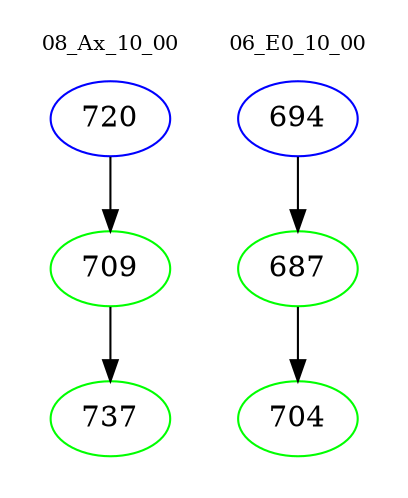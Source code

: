 digraph{
subgraph cluster_0 {
color = white
label = "08_Ax_10_00";
fontsize=10;
T0_720 [label="720", color="blue"]
T0_720 -> T0_709 [color="black"]
T0_709 [label="709", color="green"]
T0_709 -> T0_737 [color="black"]
T0_737 [label="737", color="green"]
}
subgraph cluster_1 {
color = white
label = "06_E0_10_00";
fontsize=10;
T1_694 [label="694", color="blue"]
T1_694 -> T1_687 [color="black"]
T1_687 [label="687", color="green"]
T1_687 -> T1_704 [color="black"]
T1_704 [label="704", color="green"]
}
}
